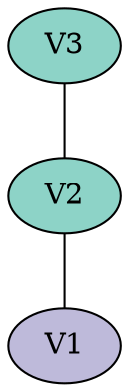graph colored {
node [style=filled colorscheme="set312"];
V2--V1;
V3--V2;
V1[fillcolor="2"];
V1[fillcolor="3"];
V2[fillcolor="1"];
V3[fillcolor="1"];
}
